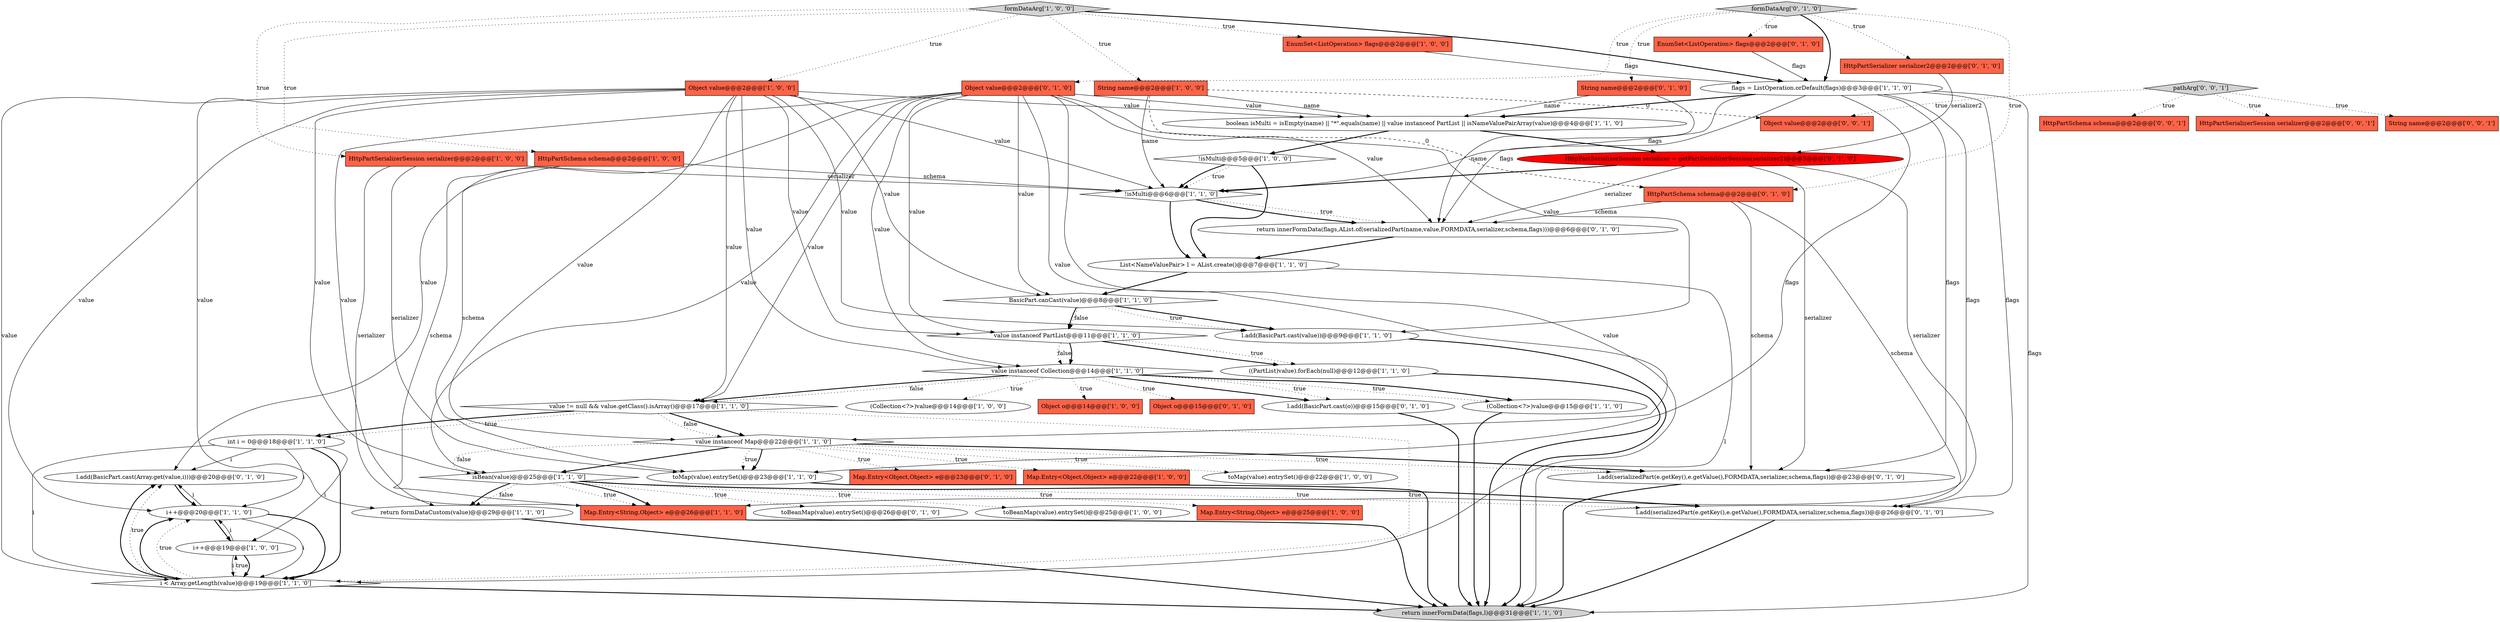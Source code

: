 digraph {
44 [style = filled, label = "l.add(BasicPart.cast(Array.get(value,i)))@@@20@@@['0', '1', '0']", fillcolor = white, shape = ellipse image = "AAA0AAABBB2BBB"];
16 [style = filled, label = "(Collection<?>)value@@@14@@@['1', '0', '0']", fillcolor = white, shape = ellipse image = "AAA0AAABBB1BBB"];
36 [style = filled, label = "Map.Entry<Object,Object> e@@@23@@@['0', '1', '0']", fillcolor = tomato, shape = box image = "AAA0AAABBB2BBB"];
5 [style = filled, label = "value instanceof PartList@@@11@@@['1', '1', '0']", fillcolor = white, shape = diamond image = "AAA0AAABBB1BBB"];
6 [style = filled, label = "HttpPartSchema schema@@@2@@@['1', '0', '0']", fillcolor = tomato, shape = box image = "AAA0AAABBB1BBB"];
11 [style = filled, label = "l.add(BasicPart.cast(value))@@@9@@@['1', '1', '0']", fillcolor = white, shape = ellipse image = "AAA0AAABBB1BBB"];
29 [style = filled, label = "(Collection<?>)value@@@15@@@['1', '1', '0']", fillcolor = white, shape = ellipse image = "AAA0AAABBB1BBB"];
37 [style = filled, label = "l.add(BasicPart.cast(o))@@@15@@@['0', '1', '0']", fillcolor = white, shape = ellipse image = "AAA0AAABBB2BBB"];
19 [style = filled, label = "return innerFormData(flags,l)@@@31@@@['1', '1', '0']", fillcolor = lightgray, shape = ellipse image = "AAA0AAABBB1BBB"];
20 [style = filled, label = "!isMulti@@@6@@@['1', '1', '0']", fillcolor = white, shape = diamond image = "AAA0AAABBB1BBB"];
31 [style = filled, label = "flags = ListOperation.orDefault(flags)@@@3@@@['1', '1', '0']", fillcolor = white, shape = ellipse image = "AAA0AAABBB1BBB"];
15 [style = filled, label = "!isMulti@@@5@@@['1', '0', '0']", fillcolor = white, shape = diamond image = "AAA0AAABBB1BBB"];
2 [style = filled, label = "int i = 0@@@18@@@['1', '1', '0']", fillcolor = white, shape = ellipse image = "AAA0AAABBB1BBB"];
23 [style = filled, label = "value != null && value.getClass().isArray()@@@17@@@['1', '1', '0']", fillcolor = white, shape = diamond image = "AAA0AAABBB1BBB"];
25 [style = filled, label = "String name@@@2@@@['1', '0', '0']", fillcolor = tomato, shape = box image = "AAA1AAABBB1BBB"];
34 [style = filled, label = "toBeanMap(value).entrySet()@@@26@@@['0', '1', '0']", fillcolor = white, shape = ellipse image = "AAA0AAABBB2BBB"];
27 [style = filled, label = "isBean(value)@@@25@@@['1', '1', '0']", fillcolor = white, shape = diamond image = "AAA0AAABBB1BBB"];
32 [style = filled, label = "toMap(value).entrySet()@@@23@@@['1', '1', '0']", fillcolor = white, shape = ellipse image = "AAA0AAABBB1BBB"];
52 [style = filled, label = "String name@@@2@@@['0', '0', '1']", fillcolor = tomato, shape = box image = "AAA0AAABBB3BBB"];
46 [style = filled, label = "HttpPartSerializerSession serializer = getPartSerializerSession(serializer2)@@@5@@@['0', '1', '0']", fillcolor = red, shape = ellipse image = "AAA1AAABBB2BBB"];
13 [style = filled, label = "BasicPart.canCast(value)@@@8@@@['1', '1', '0']", fillcolor = white, shape = diamond image = "AAA0AAABBB1BBB"];
0 [style = filled, label = "Map.Entry<Object,Object> e@@@22@@@['1', '0', '0']", fillcolor = tomato, shape = box image = "AAA0AAABBB1BBB"];
21 [style = filled, label = "toBeanMap(value).entrySet()@@@25@@@['1', '0', '0']", fillcolor = white, shape = ellipse image = "AAA0AAABBB1BBB"];
14 [style = filled, label = "value instanceof Map@@@22@@@['1', '1', '0']", fillcolor = white, shape = diamond image = "AAA0AAABBB1BBB"];
28 [style = filled, label = "i < Array.getLength(value)@@@19@@@['1', '1', '0']", fillcolor = white, shape = diamond image = "AAA0AAABBB1BBB"];
49 [style = filled, label = "pathArg['0', '0', '1']", fillcolor = lightgray, shape = diamond image = "AAA0AAABBB3BBB"];
9 [style = filled, label = "EnumSet<ListOperation> flags@@@2@@@['1', '0', '0']", fillcolor = tomato, shape = box image = "AAA0AAABBB1BBB"];
4 [style = filled, label = "HttpPartSerializerSession serializer@@@2@@@['1', '0', '0']", fillcolor = tomato, shape = box image = "AAA0AAABBB1BBB"];
24 [style = filled, label = "Object value@@@2@@@['1', '0', '0']", fillcolor = tomato, shape = box image = "AAA0AAABBB1BBB"];
51 [style = filled, label = "HttpPartSchema schema@@@2@@@['0', '0', '1']", fillcolor = tomato, shape = box image = "AAA0AAABBB3BBB"];
35 [style = filled, label = "HttpPartSerializer serializer2@@@2@@@['0', '1', '0']", fillcolor = tomato, shape = box image = "AAA0AAABBB2BBB"];
22 [style = filled, label = "Object o@@@14@@@['1', '0', '0']", fillcolor = tomato, shape = box image = "AAA0AAABBB1BBB"];
40 [style = filled, label = "Object o@@@15@@@['0', '1', '0']", fillcolor = tomato, shape = box image = "AAA0AAABBB2BBB"];
48 [style = filled, label = "HttpPartSchema schema@@@2@@@['0', '1', '0']", fillcolor = tomato, shape = box image = "AAA1AAABBB2BBB"];
18 [style = filled, label = "toMap(value).entrySet()@@@22@@@['1', '0', '0']", fillcolor = white, shape = ellipse image = "AAA0AAABBB1BBB"];
33 [style = filled, label = "Map.Entry<String,Object> e@@@26@@@['1', '1', '0']", fillcolor = tomato, shape = box image = "AAA0AAABBB1BBB"];
12 [style = filled, label = "((PartList)value).forEach(null)@@@12@@@['1', '1', '0']", fillcolor = white, shape = ellipse image = "AAA0AAABBB1BBB"];
8 [style = filled, label = "boolean isMulti = isEmpty(name) || \"*\".equals(name) || value instanceof PartList || isNameValuePairArray(value)@@@4@@@['1', '1', '0']", fillcolor = white, shape = ellipse image = "AAA0AAABBB1BBB"];
39 [style = filled, label = "Object value@@@2@@@['0', '1', '0']", fillcolor = tomato, shape = box image = "AAA0AAABBB2BBB"];
43 [style = filled, label = "l.add(serializedPart(e.getKey(),e.getValue(),FORMDATA,serializer,schema,flags))@@@26@@@['0', '1', '0']", fillcolor = white, shape = ellipse image = "AAA0AAABBB2BBB"];
47 [style = filled, label = "EnumSet<ListOperation> flags@@@2@@@['0', '1', '0']", fillcolor = tomato, shape = box image = "AAA0AAABBB2BBB"];
41 [style = filled, label = "return innerFormData(flags,AList.of(serializedPart(name,value,FORMDATA,serializer,schema,flags)))@@@6@@@['0', '1', '0']", fillcolor = white, shape = ellipse image = "AAA0AAABBB2BBB"];
10 [style = filled, label = "List<NameValuePair> l = AList.create()@@@7@@@['1', '1', '0']", fillcolor = white, shape = ellipse image = "AAA0AAABBB1BBB"];
45 [style = filled, label = "String name@@@2@@@['0', '1', '0']", fillcolor = tomato, shape = box image = "AAA0AAABBB2BBB"];
50 [style = filled, label = "HttpPartSerializerSession serializer@@@2@@@['0', '0', '1']", fillcolor = tomato, shape = box image = "AAA0AAABBB3BBB"];
7 [style = filled, label = "return formDataCustom(value)@@@29@@@['1', '1', '0']", fillcolor = white, shape = ellipse image = "AAA0AAABBB1BBB"];
26 [style = filled, label = "i++@@@20@@@['1', '1', '0']", fillcolor = white, shape = ellipse image = "AAA0AAABBB1BBB"];
17 [style = filled, label = "i++@@@19@@@['1', '0', '0']", fillcolor = white, shape = ellipse image = "AAA0AAABBB1BBB"];
1 [style = filled, label = "value instanceof Collection@@@14@@@['1', '1', '0']", fillcolor = white, shape = diamond image = "AAA0AAABBB1BBB"];
30 [style = filled, label = "formDataArg['1', '0', '0']", fillcolor = lightgray, shape = diamond image = "AAA0AAABBB1BBB"];
38 [style = filled, label = "formDataArg['0', '1', '0']", fillcolor = lightgray, shape = diamond image = "AAA0AAABBB2BBB"];
42 [style = filled, label = "l.add(serializedPart(e.getKey(),e.getValue(),FORMDATA,serializer,schema,flags))@@@23@@@['0', '1', '0']", fillcolor = white, shape = ellipse image = "AAA0AAABBB2BBB"];
3 [style = filled, label = "Map.Entry<String,Object> e@@@25@@@['1', '0', '0']", fillcolor = tomato, shape = box image = "AAA0AAABBB1BBB"];
53 [style = filled, label = "Object value@@@2@@@['0', '0', '1']", fillcolor = tomato, shape = box image = "AAA0AAABBB3BBB"];
39->1 [style = solid, label="value"];
26->44 [style = solid, label="i"];
14->42 [style = dotted, label="true"];
15->10 [style = bold, label=""];
14->32 [style = dotted, label="true"];
24->11 [style = solid, label="value"];
14->0 [style = dotted, label="true"];
27->33 [style = dotted, label="true"];
31->41 [style = solid, label="flags"];
35->46 [style = solid, label="serializer2"];
31->19 [style = solid, label="flags"];
38->39 [style = dotted, label="true"];
25->48 [style = dashed, label="0"];
27->7 [style = dotted, label="false"];
15->20 [style = dotted, label="true"];
20->41 [style = dotted, label="true"];
38->31 [style = bold, label=""];
5->12 [style = dotted, label="true"];
46->42 [style = solid, label="serializer"];
1->23 [style = bold, label=""];
43->19 [style = bold, label=""];
39->23 [style = solid, label="value"];
38->48 [style = dotted, label="true"];
31->20 [style = solid, label="flags"];
15->20 [style = bold, label=""];
27->7 [style = bold, label=""];
39->13 [style = solid, label="value"];
14->27 [style = dotted, label="false"];
27->33 [style = bold, label=""];
26->28 [style = bold, label=""];
2->28 [style = bold, label=""];
14->18 [style = dotted, label="true"];
24->13 [style = solid, label="value"];
46->43 [style = solid, label="serializer"];
42->19 [style = bold, label=""];
48->43 [style = solid, label="schema"];
26->17 [style = bold, label=""];
45->41 [style = solid, label="name"];
1->22 [style = dotted, label="true"];
30->6 [style = dotted, label="true"];
49->53 [style = dotted, label="true"];
39->8 [style = solid, label="value"];
13->5 [style = dotted, label="false"];
27->21 [style = dotted, label="true"];
28->17 [style = dotted, label="true"];
17->26 [style = solid, label="i"];
25->20 [style = solid, label="name"];
47->31 [style = solid, label="flags"];
5->1 [style = dotted, label="false"];
13->11 [style = bold, label=""];
39->27 [style = solid, label="value"];
23->2 [style = dotted, label="true"];
1->23 [style = dotted, label="false"];
23->14 [style = bold, label=""];
1->40 [style = dotted, label="true"];
31->43 [style = solid, label="flags"];
49->51 [style = dotted, label="true"];
5->1 [style = bold, label=""];
39->7 [style = solid, label="value"];
6->20 [style = solid, label="schema"];
20->41 [style = bold, label=""];
4->33 [style = solid, label="serializer"];
2->44 [style = solid, label="i"];
28->44 [style = dotted, label="true"];
24->27 [style = solid, label="value"];
31->42 [style = solid, label="flags"];
28->19 [style = bold, label=""];
13->5 [style = bold, label=""];
30->9 [style = dotted, label="true"];
39->5 [style = solid, label="value"];
2->28 [style = solid, label="i"];
46->20 [style = bold, label=""];
48->41 [style = solid, label="schema"];
2->17 [style = solid, label="i"];
39->11 [style = solid, label="value"];
8->15 [style = bold, label=""];
27->43 [style = bold, label=""];
23->28 [style = dotted, label="true"];
46->41 [style = solid, label="serializer"];
14->42 [style = bold, label=""];
25->53 [style = dashed, label="0"];
49->50 [style = dotted, label="true"];
30->4 [style = dotted, label="true"];
28->26 [style = bold, label=""];
6->33 [style = solid, label="schema"];
32->19 [style = bold, label=""];
41->10 [style = bold, label=""];
39->14 [style = solid, label="value"];
17->28 [style = solid, label="i"];
24->1 [style = solid, label="value"];
49->52 [style = dotted, label="true"];
24->8 [style = solid, label="value"];
29->19 [style = bold, label=""];
30->25 [style = dotted, label="true"];
39->44 [style = solid, label="value"];
10->13 [style = bold, label=""];
30->31 [style = bold, label=""];
2->26 [style = solid, label="i"];
13->11 [style = dotted, label="true"];
24->23 [style = solid, label="value"];
24->14 [style = solid, label="value"];
1->16 [style = dotted, label="true"];
23->2 [style = bold, label=""];
14->27 [style = bold, label=""];
38->45 [style = dotted, label="true"];
33->19 [style = bold, label=""];
1->29 [style = bold, label=""];
1->37 [style = dotted, label="true"];
14->32 [style = bold, label=""];
7->19 [style = bold, label=""];
39->41 [style = solid, label="value"];
31->8 [style = bold, label=""];
1->37 [style = bold, label=""];
24->5 [style = solid, label="value"];
27->43 [style = dotted, label="true"];
30->24 [style = dotted, label="true"];
24->20 [style = solid, label="value"];
27->34 [style = dotted, label="true"];
39->28 [style = solid, label="value"];
24->7 [style = solid, label="value"];
24->28 [style = solid, label="value"];
26->28 [style = solid, label="i"];
10->19 [style = solid, label="l"];
11->19 [style = bold, label=""];
45->8 [style = solid, label="name"];
14->36 [style = dotted, label="true"];
27->3 [style = dotted, label="true"];
20->10 [style = bold, label=""];
24->26 [style = solid, label="value"];
1->29 [style = dotted, label="true"];
8->46 [style = bold, label=""];
17->28 [style = bold, label=""];
6->32 [style = solid, label="schema"];
25->8 [style = solid, label="name"];
31->32 [style = solid, label="flags"];
23->14 [style = dotted, label="false"];
4->32 [style = solid, label="serializer"];
44->26 [style = bold, label=""];
5->12 [style = bold, label=""];
38->35 [style = dotted, label="true"];
28->26 [style = dotted, label="true"];
4->20 [style = solid, label="serializer"];
38->47 [style = dotted, label="true"];
31->33 [style = solid, label="flags"];
28->44 [style = bold, label=""];
37->19 [style = bold, label=""];
12->19 [style = bold, label=""];
48->42 [style = solid, label="schema"];
9->31 [style = solid, label="flags"];
}
